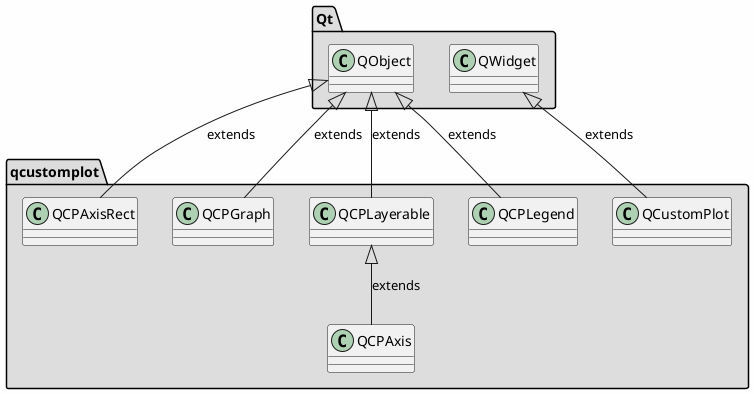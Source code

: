 
@startuml

skinparam backgroundColor #FEFEFE
skinparam wrapWidth 600
package "Qt" #DDDDDD
{

class "QObject"
{
}

class "QWidget"
{
}

}

package "qcustomplot" #DDDDDD
{

class "QCPAxis"
{
}

class "QCPAxisRect"
{
}

class "QCPGraph"
{
}

class "QCPLayerable"
{
}

class "QCPLegend"
{
}

class "QCustomPlot"
{
}

}

'====================Inheritance section====================
QCPLayerable <|-- QCPAxis : extends
QObject <|-- QCPAxisRect : extends
QObject <|-- QCPGraph : extends
QObject <|-- QCPLayerable : extends
QObject <|-- QCPLegend : extends
QWidget <|-- QCustomPlot : extends

@enduml